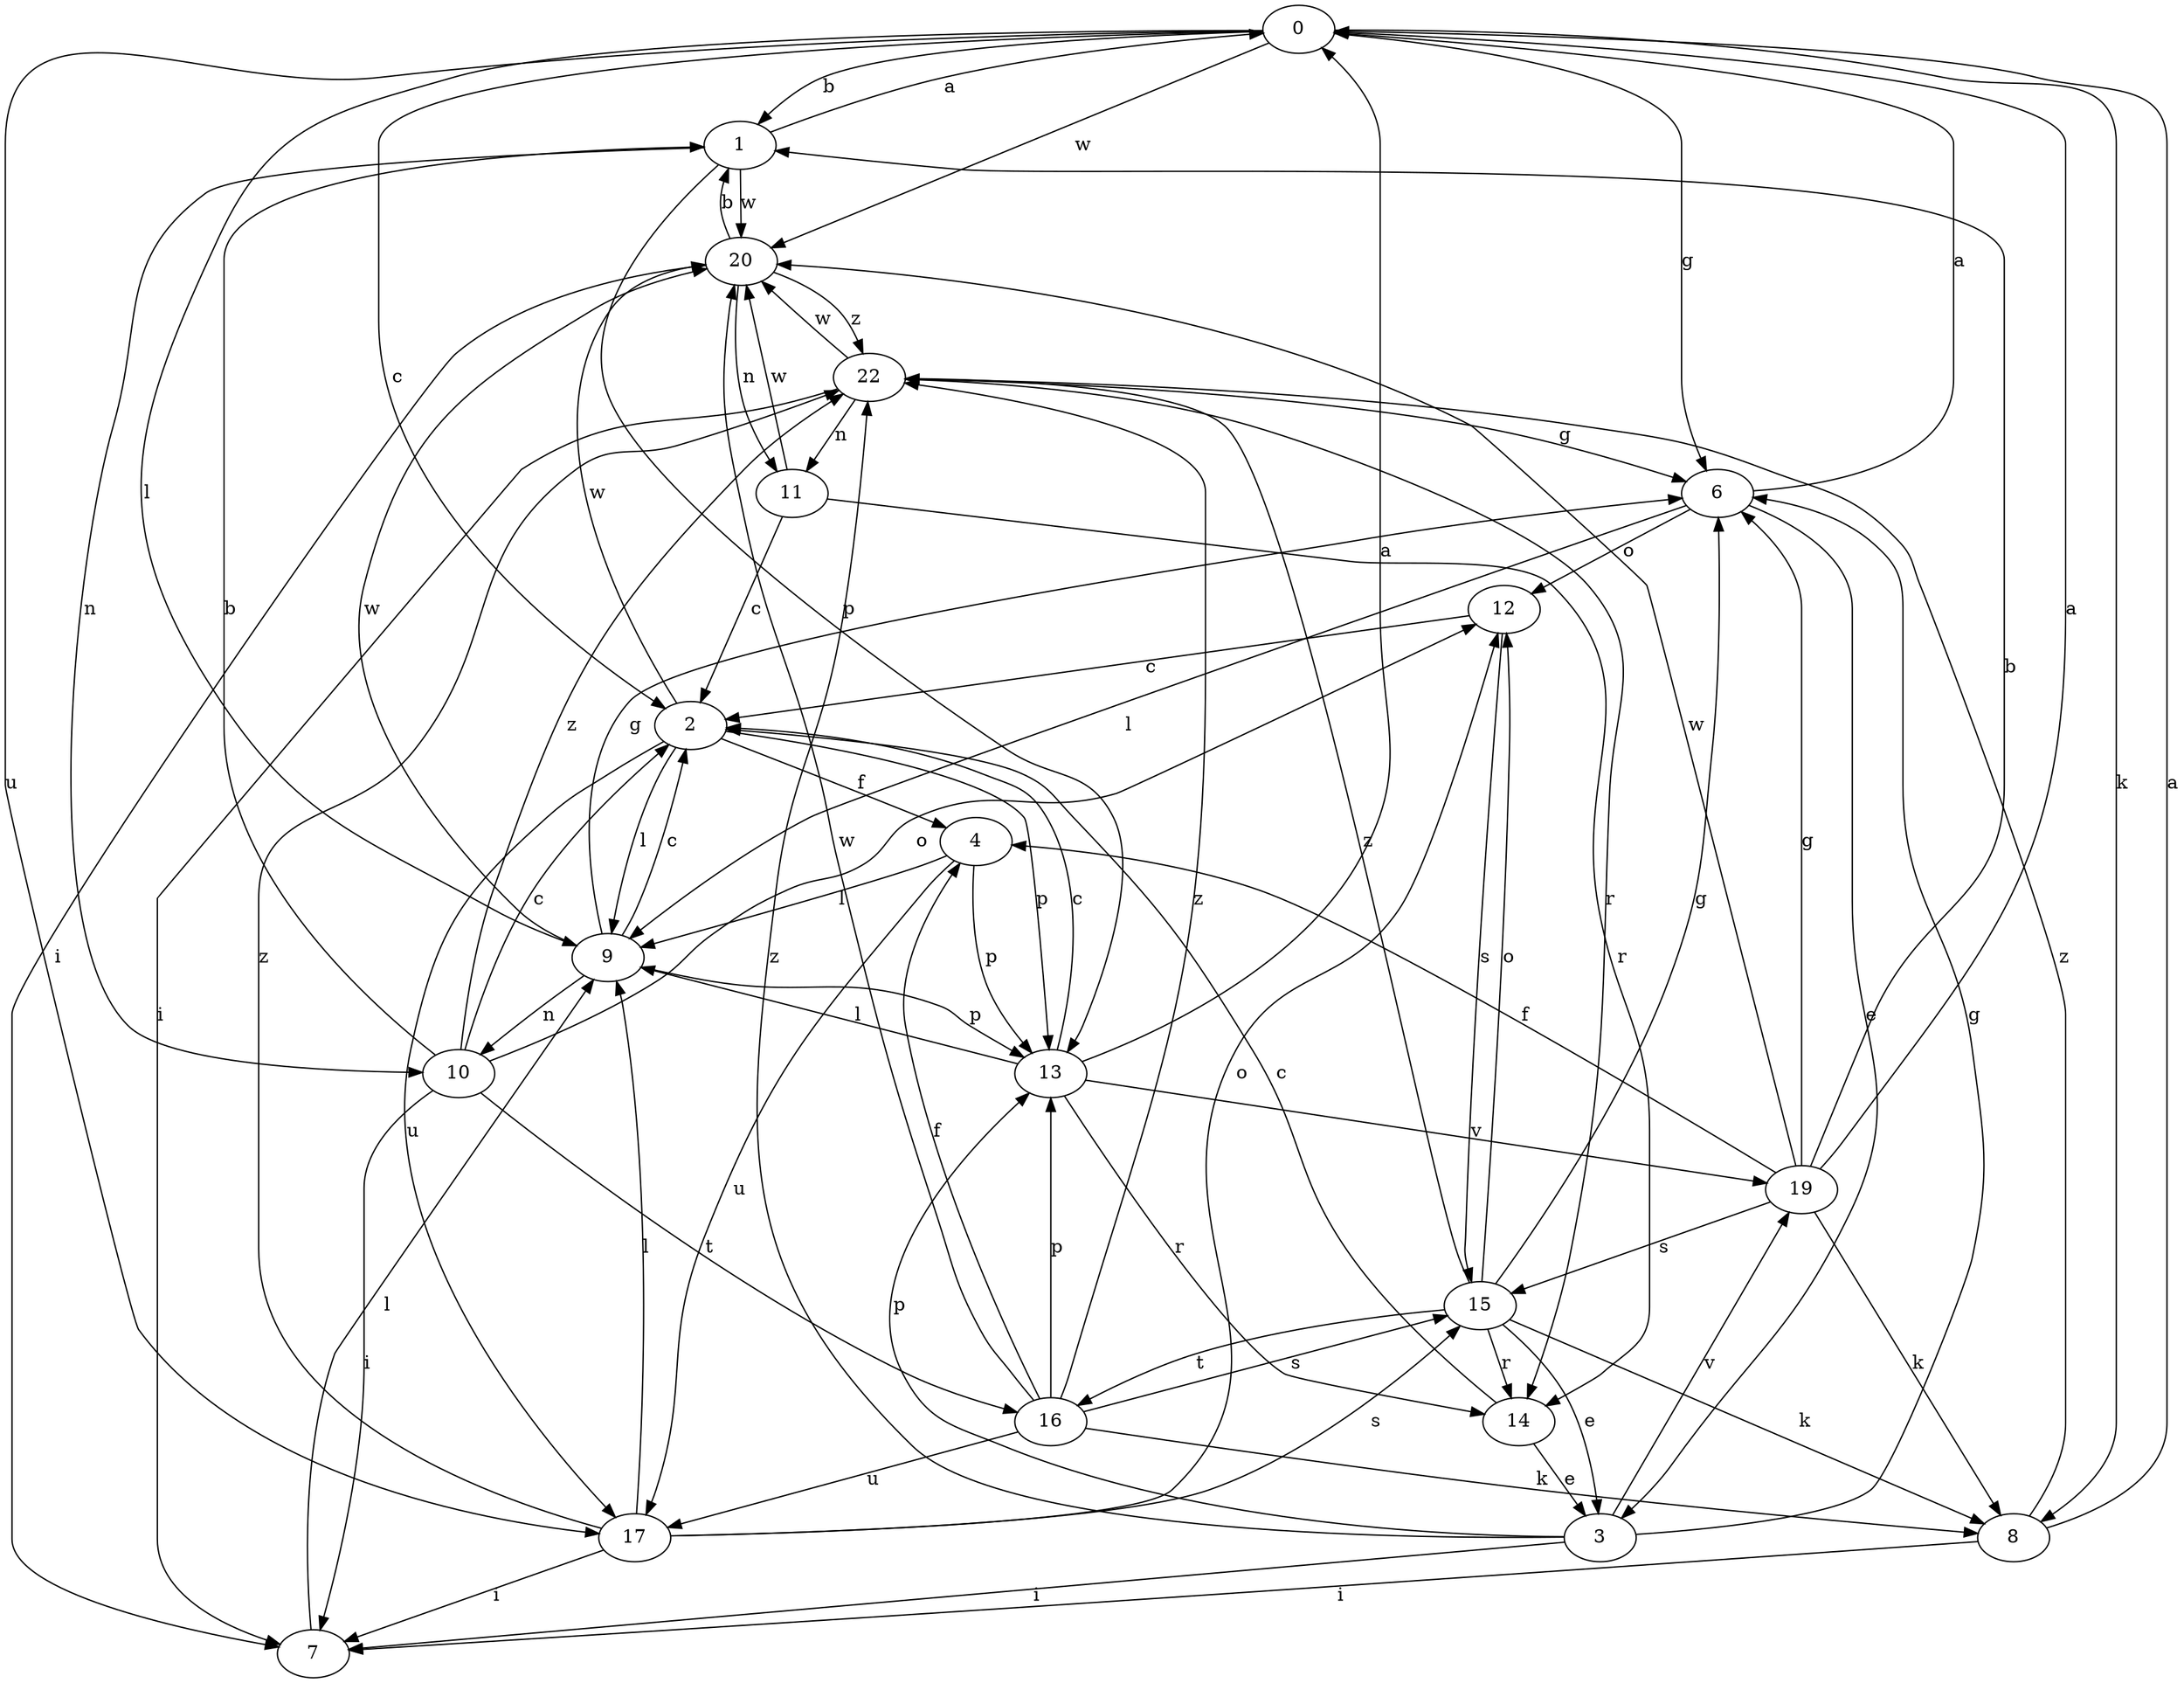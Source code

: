 strict digraph  {
0;
1;
2;
3;
4;
6;
7;
8;
9;
10;
11;
12;
13;
14;
15;
16;
17;
19;
20;
22;
0 -> 1  [label=b];
0 -> 2  [label=c];
0 -> 6  [label=g];
0 -> 8  [label=k];
0 -> 9  [label=l];
0 -> 17  [label=u];
0 -> 20  [label=w];
1 -> 0  [label=a];
1 -> 10  [label=n];
1 -> 13  [label=p];
1 -> 20  [label=w];
2 -> 4  [label=f];
2 -> 9  [label=l];
2 -> 13  [label=p];
2 -> 17  [label=u];
2 -> 20  [label=w];
3 -> 6  [label=g];
3 -> 7  [label=i];
3 -> 13  [label=p];
3 -> 19  [label=v];
3 -> 22  [label=z];
4 -> 9  [label=l];
4 -> 13  [label=p];
4 -> 17  [label=u];
6 -> 0  [label=a];
6 -> 3  [label=e];
6 -> 9  [label=l];
6 -> 12  [label=o];
7 -> 9  [label=l];
8 -> 0  [label=a];
8 -> 7  [label=i];
8 -> 22  [label=z];
9 -> 2  [label=c];
9 -> 6  [label=g];
9 -> 10  [label=n];
9 -> 13  [label=p];
9 -> 20  [label=w];
10 -> 1  [label=b];
10 -> 2  [label=c];
10 -> 7  [label=i];
10 -> 12  [label=o];
10 -> 16  [label=t];
10 -> 22  [label=z];
11 -> 2  [label=c];
11 -> 14  [label=r];
11 -> 20  [label=w];
12 -> 2  [label=c];
12 -> 15  [label=s];
13 -> 0  [label=a];
13 -> 2  [label=c];
13 -> 9  [label=l];
13 -> 14  [label=r];
13 -> 19  [label=v];
14 -> 2  [label=c];
14 -> 3  [label=e];
15 -> 3  [label=e];
15 -> 6  [label=g];
15 -> 8  [label=k];
15 -> 12  [label=o];
15 -> 14  [label=r];
15 -> 16  [label=t];
15 -> 22  [label=z];
16 -> 4  [label=f];
16 -> 8  [label=k];
16 -> 13  [label=p];
16 -> 15  [label=s];
16 -> 17  [label=u];
16 -> 20  [label=w];
16 -> 22  [label=z];
17 -> 7  [label=i];
17 -> 9  [label=l];
17 -> 12  [label=o];
17 -> 15  [label=s];
17 -> 22  [label=z];
19 -> 0  [label=a];
19 -> 1  [label=b];
19 -> 4  [label=f];
19 -> 6  [label=g];
19 -> 8  [label=k];
19 -> 15  [label=s];
19 -> 20  [label=w];
20 -> 1  [label=b];
20 -> 7  [label=i];
20 -> 11  [label=n];
20 -> 22  [label=z];
22 -> 6  [label=g];
22 -> 7  [label=i];
22 -> 11  [label=n];
22 -> 14  [label=r];
22 -> 20  [label=w];
}
